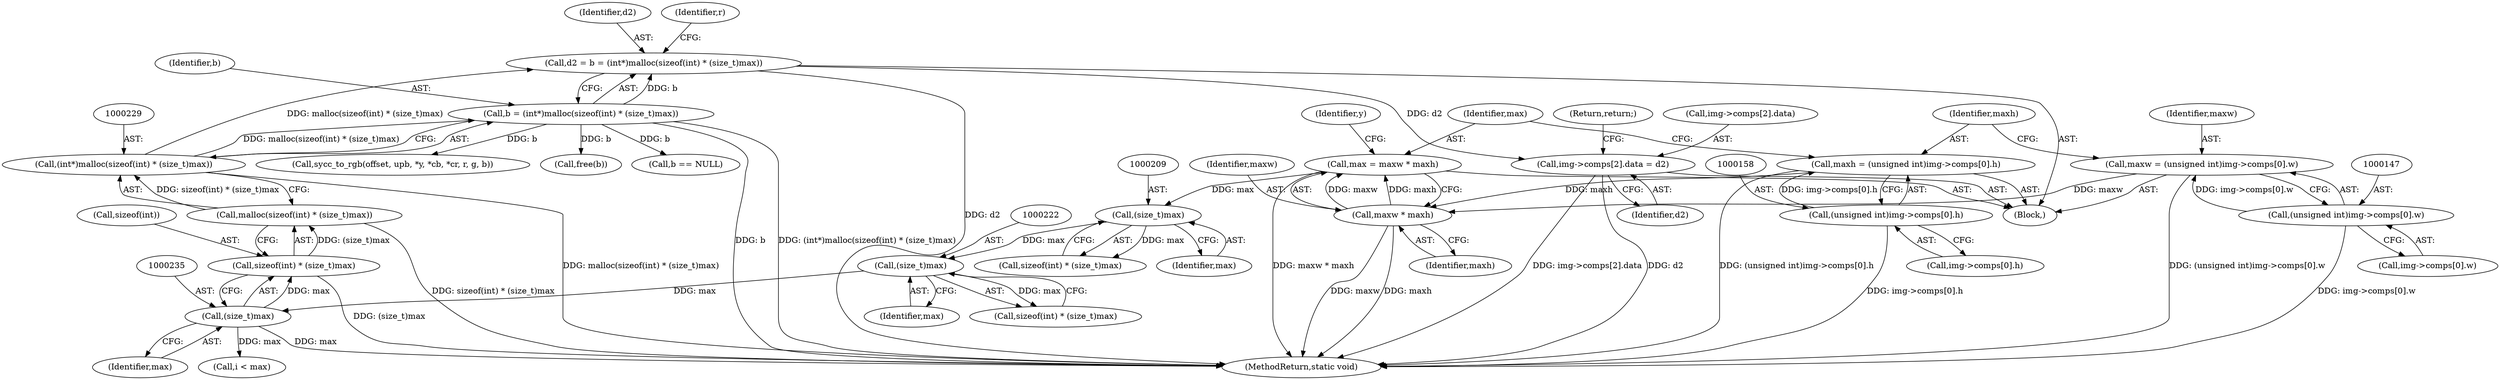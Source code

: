 digraph "0_openjpeg_15f081c89650dccee4aa4ae66f614c3fdb268767_2@pointer" {
"1000326" [label="(Call,img->comps[2].data = d2)"];
"1000224" [label="(Call,d2 = b = (int*)malloc(sizeof(int) * (size_t)max))"];
"1000226" [label="(Call,b = (int*)malloc(sizeof(int) * (size_t)max))"];
"1000228" [label="(Call,(int*)malloc(sizeof(int) * (size_t)max))"];
"1000230" [label="(Call,malloc(sizeof(int) * (size_t)max))"];
"1000231" [label="(Call,sizeof(int) * (size_t)max)"];
"1000234" [label="(Call,(size_t)max)"];
"1000221" [label="(Call,(size_t)max)"];
"1000208" [label="(Call,(size_t)max)"];
"1000166" [label="(Call,max = maxw * maxh)"];
"1000168" [label="(Call,maxw * maxh)"];
"1000144" [label="(Call,maxw = (unsigned int)img->comps[0].w)"];
"1000146" [label="(Call,(unsigned int)img->comps[0].w)"];
"1000155" [label="(Call,maxh = (unsigned int)img->comps[0].h)"];
"1000157" [label="(Call,(unsigned int)img->comps[0].h)"];
"1000223" [label="(Identifier,max)"];
"1000208" [label="(Call,(size_t)max)"];
"1000349" [label="(MethodReturn,static void)"];
"1000228" [label="(Call,(int*)malloc(sizeof(int) * (size_t)max))"];
"1000236" [label="(Identifier,max)"];
"1000157" [label="(Call,(unsigned int)img->comps[0].h)"];
"1000230" [label="(Call,malloc(sizeof(int) * (size_t)max))"];
"1000225" [label="(Identifier,d2)"];
"1000148" [label="(Call,img->comps[0].w)"];
"1000172" [label="(Identifier,y)"];
"1000326" [label="(Call,img->comps[2].data = d2)"];
"1000231" [label="(Call,sizeof(int) * (size_t)max)"];
"1000232" [label="(Call,sizeof(int))"];
"1000335" [label="(Return,return;)"];
"1000234" [label="(Call,(size_t)max)"];
"1000218" [label="(Call,sizeof(int) * (size_t)max)"];
"1000103" [label="(Block,)"];
"1000146" [label="(Call,(unsigned int)img->comps[0].w)"];
"1000221" [label="(Call,(size_t)max)"];
"1000168" [label="(Call,maxw * maxh)"];
"1000145" [label="(Identifier,maxw)"];
"1000169" [label="(Identifier,maxw)"];
"1000334" [label="(Identifier,d2)"];
"1000260" [label="(Call,sycc_to_rgb(offset, upb, *y, *cb, *cr, r, g, b))"];
"1000205" [label="(Call,sizeof(int) * (size_t)max)"];
"1000156" [label="(Identifier,maxh)"];
"1000227" [label="(Identifier,b)"];
"1000210" [label="(Identifier,max)"];
"1000144" [label="(Call,maxw = (unsigned int)img->comps[0].w)"];
"1000159" [label="(Call,img->comps[0].h)"];
"1000226" [label="(Call,b = (int*)malloc(sizeof(int) * (size_t)max))"];
"1000224" [label="(Call,d2 = b = (int*)malloc(sizeof(int) * (size_t)max))"];
"1000155" [label="(Call,maxh = (unsigned int)img->comps[0].h)"];
"1000347" [label="(Call,free(b))"];
"1000166" [label="(Call,max = maxw * maxh)"];
"1000246" [label="(Call,b == NULL)"];
"1000254" [label="(Call,i < max)"];
"1000240" [label="(Identifier,r)"];
"1000327" [label="(Call,img->comps[2].data)"];
"1000170" [label="(Identifier,maxh)"];
"1000167" [label="(Identifier,max)"];
"1000326" -> "1000103"  [label="AST: "];
"1000326" -> "1000334"  [label="CFG: "];
"1000327" -> "1000326"  [label="AST: "];
"1000334" -> "1000326"  [label="AST: "];
"1000335" -> "1000326"  [label="CFG: "];
"1000326" -> "1000349"  [label="DDG: d2"];
"1000326" -> "1000349"  [label="DDG: img->comps[2].data"];
"1000224" -> "1000326"  [label="DDG: d2"];
"1000224" -> "1000103"  [label="AST: "];
"1000224" -> "1000226"  [label="CFG: "];
"1000225" -> "1000224"  [label="AST: "];
"1000226" -> "1000224"  [label="AST: "];
"1000240" -> "1000224"  [label="CFG: "];
"1000224" -> "1000349"  [label="DDG: d2"];
"1000226" -> "1000224"  [label="DDG: b"];
"1000228" -> "1000224"  [label="DDG: malloc(sizeof(int) * (size_t)max)"];
"1000226" -> "1000228"  [label="CFG: "];
"1000227" -> "1000226"  [label="AST: "];
"1000228" -> "1000226"  [label="AST: "];
"1000226" -> "1000349"  [label="DDG: b"];
"1000226" -> "1000349"  [label="DDG: (int*)malloc(sizeof(int) * (size_t)max)"];
"1000228" -> "1000226"  [label="DDG: malloc(sizeof(int) * (size_t)max)"];
"1000226" -> "1000246"  [label="DDG: b"];
"1000226" -> "1000260"  [label="DDG: b"];
"1000226" -> "1000347"  [label="DDG: b"];
"1000228" -> "1000230"  [label="CFG: "];
"1000229" -> "1000228"  [label="AST: "];
"1000230" -> "1000228"  [label="AST: "];
"1000228" -> "1000349"  [label="DDG: malloc(sizeof(int) * (size_t)max)"];
"1000230" -> "1000228"  [label="DDG: sizeof(int) * (size_t)max"];
"1000230" -> "1000231"  [label="CFG: "];
"1000231" -> "1000230"  [label="AST: "];
"1000230" -> "1000349"  [label="DDG: sizeof(int) * (size_t)max"];
"1000231" -> "1000230"  [label="DDG: (size_t)max"];
"1000231" -> "1000234"  [label="CFG: "];
"1000232" -> "1000231"  [label="AST: "];
"1000234" -> "1000231"  [label="AST: "];
"1000231" -> "1000349"  [label="DDG: (size_t)max"];
"1000234" -> "1000231"  [label="DDG: max"];
"1000234" -> "1000236"  [label="CFG: "];
"1000235" -> "1000234"  [label="AST: "];
"1000236" -> "1000234"  [label="AST: "];
"1000234" -> "1000349"  [label="DDG: max"];
"1000221" -> "1000234"  [label="DDG: max"];
"1000234" -> "1000254"  [label="DDG: max"];
"1000221" -> "1000218"  [label="AST: "];
"1000221" -> "1000223"  [label="CFG: "];
"1000222" -> "1000221"  [label="AST: "];
"1000223" -> "1000221"  [label="AST: "];
"1000218" -> "1000221"  [label="CFG: "];
"1000221" -> "1000218"  [label="DDG: max"];
"1000208" -> "1000221"  [label="DDG: max"];
"1000208" -> "1000205"  [label="AST: "];
"1000208" -> "1000210"  [label="CFG: "];
"1000209" -> "1000208"  [label="AST: "];
"1000210" -> "1000208"  [label="AST: "];
"1000205" -> "1000208"  [label="CFG: "];
"1000208" -> "1000205"  [label="DDG: max"];
"1000166" -> "1000208"  [label="DDG: max"];
"1000166" -> "1000103"  [label="AST: "];
"1000166" -> "1000168"  [label="CFG: "];
"1000167" -> "1000166"  [label="AST: "];
"1000168" -> "1000166"  [label="AST: "];
"1000172" -> "1000166"  [label="CFG: "];
"1000166" -> "1000349"  [label="DDG: maxw * maxh"];
"1000168" -> "1000166"  [label="DDG: maxw"];
"1000168" -> "1000166"  [label="DDG: maxh"];
"1000168" -> "1000170"  [label="CFG: "];
"1000169" -> "1000168"  [label="AST: "];
"1000170" -> "1000168"  [label="AST: "];
"1000168" -> "1000349"  [label="DDG: maxw"];
"1000168" -> "1000349"  [label="DDG: maxh"];
"1000144" -> "1000168"  [label="DDG: maxw"];
"1000155" -> "1000168"  [label="DDG: maxh"];
"1000144" -> "1000103"  [label="AST: "];
"1000144" -> "1000146"  [label="CFG: "];
"1000145" -> "1000144"  [label="AST: "];
"1000146" -> "1000144"  [label="AST: "];
"1000156" -> "1000144"  [label="CFG: "];
"1000144" -> "1000349"  [label="DDG: (unsigned int)img->comps[0].w"];
"1000146" -> "1000144"  [label="DDG: img->comps[0].w"];
"1000146" -> "1000148"  [label="CFG: "];
"1000147" -> "1000146"  [label="AST: "];
"1000148" -> "1000146"  [label="AST: "];
"1000146" -> "1000349"  [label="DDG: img->comps[0].w"];
"1000155" -> "1000103"  [label="AST: "];
"1000155" -> "1000157"  [label="CFG: "];
"1000156" -> "1000155"  [label="AST: "];
"1000157" -> "1000155"  [label="AST: "];
"1000167" -> "1000155"  [label="CFG: "];
"1000155" -> "1000349"  [label="DDG: (unsigned int)img->comps[0].h"];
"1000157" -> "1000155"  [label="DDG: img->comps[0].h"];
"1000157" -> "1000159"  [label="CFG: "];
"1000158" -> "1000157"  [label="AST: "];
"1000159" -> "1000157"  [label="AST: "];
"1000157" -> "1000349"  [label="DDG: img->comps[0].h"];
}
